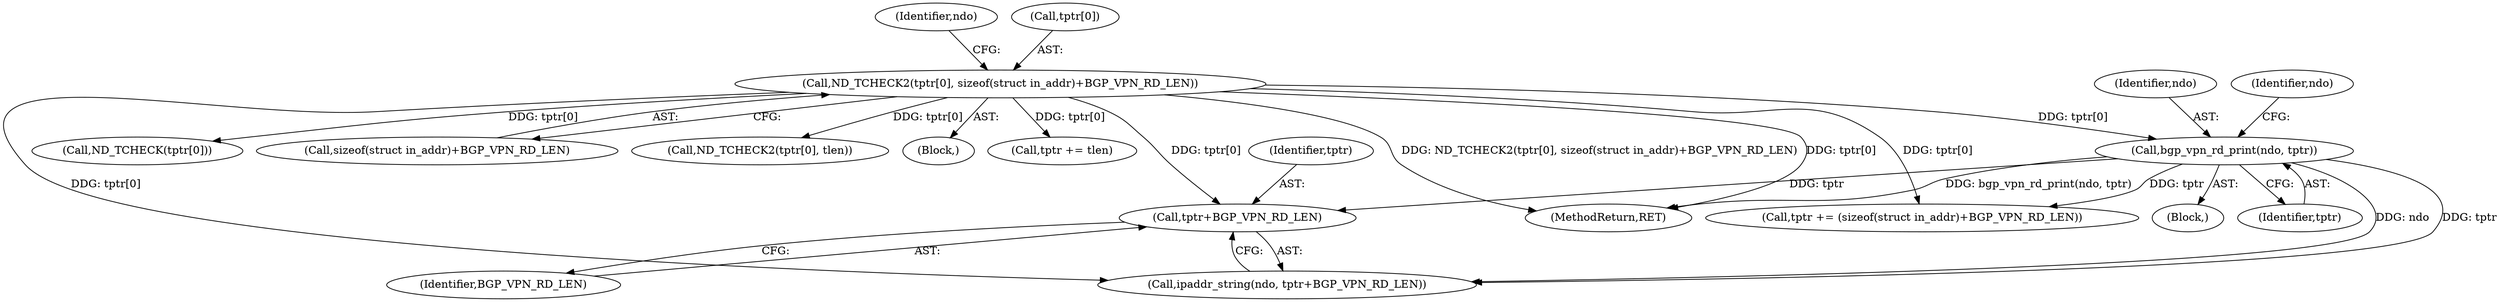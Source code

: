 digraph "0_tcpdump_af2cf04a9394c1a56227c2289ae8da262828294a@pointer" {
"1000818" [label="(Call,tptr+BGP_VPN_RD_LEN)"];
"1000799" [label="(Call,ND_TCHECK2(tptr[0], sizeof(struct in_addr)+BGP_VPN_RD_LEN))"];
"1000813" [label="(Call,bgp_vpn_rd_print(ndo, tptr))"];
"1000827" [label="(Call,tptr += (sizeof(struct in_addr)+BGP_VPN_RD_LEN))"];
"1000816" [label="(Call,ipaddr_string(ndo, tptr+BGP_VPN_RD_LEN))"];
"1001133" [label="(Call,ND_TCHECK(tptr[0]))"];
"1000813" [label="(Call,bgp_vpn_rd_print(ndo, tptr))"];
"1000819" [label="(Identifier,tptr)"];
"1000820" [label="(Identifier,BGP_VPN_RD_LEN)"];
"1000803" [label="(Call,sizeof(struct in_addr)+BGP_VPN_RD_LEN)"];
"1000809" [label="(Identifier,ndo)"];
"1000815" [label="(Identifier,tptr)"];
"1001092" [label="(Call,ND_TCHECK2(tptr[0], tlen))"];
"1000814" [label="(Identifier,ndo)"];
"1000812" [label="(Block,)"];
"1000799" [label="(Call,ND_TCHECK2(tptr[0], sizeof(struct in_addr)+BGP_VPN_RD_LEN))"];
"1000798" [label="(Block,)"];
"1000817" [label="(Identifier,ndo)"];
"1001130" [label="(Call,tptr += tlen)"];
"1000800" [label="(Call,tptr[0])"];
"1000818" [label="(Call,tptr+BGP_VPN_RD_LEN)"];
"1002950" [label="(MethodReturn,RET)"];
"1000818" -> "1000816"  [label="AST: "];
"1000818" -> "1000820"  [label="CFG: "];
"1000819" -> "1000818"  [label="AST: "];
"1000820" -> "1000818"  [label="AST: "];
"1000816" -> "1000818"  [label="CFG: "];
"1000799" -> "1000818"  [label="DDG: tptr[0]"];
"1000813" -> "1000818"  [label="DDG: tptr"];
"1000799" -> "1000798"  [label="AST: "];
"1000799" -> "1000803"  [label="CFG: "];
"1000800" -> "1000799"  [label="AST: "];
"1000803" -> "1000799"  [label="AST: "];
"1000809" -> "1000799"  [label="CFG: "];
"1000799" -> "1002950"  [label="DDG: tptr[0]"];
"1000799" -> "1002950"  [label="DDG: ND_TCHECK2(tptr[0], sizeof(struct in_addr)+BGP_VPN_RD_LEN)"];
"1000799" -> "1000813"  [label="DDG: tptr[0]"];
"1000799" -> "1000816"  [label="DDG: tptr[0]"];
"1000799" -> "1000827"  [label="DDG: tptr[0]"];
"1000799" -> "1001092"  [label="DDG: tptr[0]"];
"1000799" -> "1001130"  [label="DDG: tptr[0]"];
"1000799" -> "1001133"  [label="DDG: tptr[0]"];
"1000813" -> "1000812"  [label="AST: "];
"1000813" -> "1000815"  [label="CFG: "];
"1000814" -> "1000813"  [label="AST: "];
"1000815" -> "1000813"  [label="AST: "];
"1000817" -> "1000813"  [label="CFG: "];
"1000813" -> "1002950"  [label="DDG: bgp_vpn_rd_print(ndo, tptr)"];
"1000813" -> "1000816"  [label="DDG: ndo"];
"1000813" -> "1000816"  [label="DDG: tptr"];
"1000813" -> "1000827"  [label="DDG: tptr"];
}
